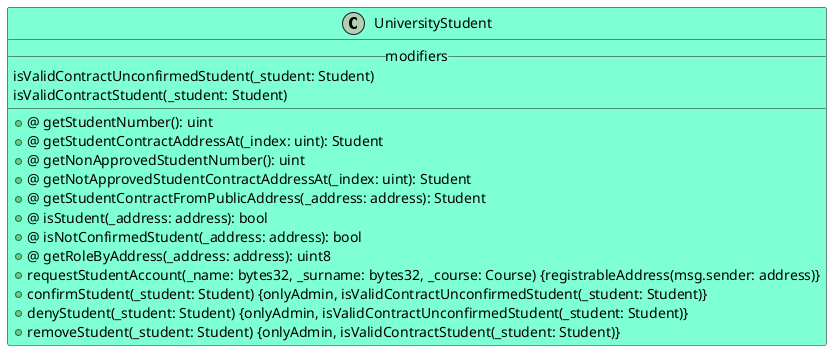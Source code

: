 @startuml

class UniversityStudent #AquaMarine {
__modifiers__
isValidContractUnconfirmedStudent(_student: Student)
isValidContractStudent(_student: Student)
__
+@ getStudentNumber(): uint
+@ getStudentContractAddressAt(_index: uint): Student
+@ getNonApprovedStudentNumber(): uint
+@ getNotApprovedStudentContractAddressAt(_index: uint): Student
+@ getStudentContractFromPublicAddress(_address: address): Student
+@ isStudent(_address: address): bool
+@ isNotConfirmedStudent(_address: address): bool
+@ getRoleByAddress(_address: address): uint8
+ requestStudentAccount(_name: bytes32, _surname: bytes32, _course: Course) {registrableAddress(msg.sender: address)}
+ confirmStudent(_student: Student) {onlyAdmin, isValidContractUnconfirmedStudent(_student: Student)}
+ denyStudent(_student: Student) {onlyAdmin, isValidContractUnconfirmedStudent(_student: Student)}
+ removeStudent(_student: Student) {onlyAdmin, isValidContractStudent(_student: Student)}
}
@enduml
